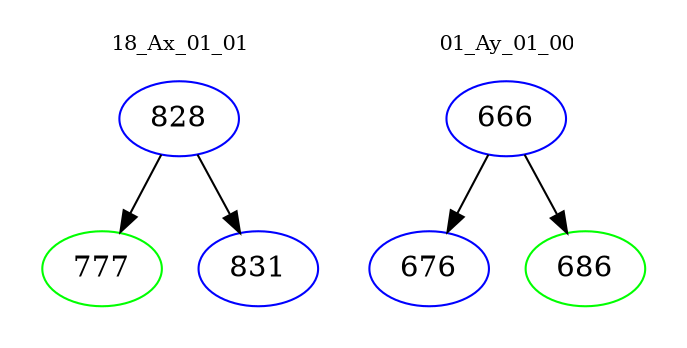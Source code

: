 digraph{
subgraph cluster_0 {
color = white
label = "18_Ax_01_01";
fontsize=10;
T0_828 [label="828", color="blue"]
T0_828 -> T0_777 [color="black"]
T0_777 [label="777", color="green"]
T0_828 -> T0_831 [color="black"]
T0_831 [label="831", color="blue"]
}
subgraph cluster_1 {
color = white
label = "01_Ay_01_00";
fontsize=10;
T1_666 [label="666", color="blue"]
T1_666 -> T1_676 [color="black"]
T1_676 [label="676", color="blue"]
T1_666 -> T1_686 [color="black"]
T1_686 [label="686", color="green"]
}
}
